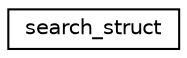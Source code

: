 digraph "Graphical Class Hierarchy"
{
  edge [fontname="Helvetica",fontsize="10",labelfontname="Helvetica",labelfontsize="10"];
  node [fontname="Helvetica",fontsize="10",shape=record];
  rankdir="LR";
  Node0 [label="search_struct",height=0.2,width=0.4,color="black", fillcolor="white", style="filled",URL="$structsearch__struct.html"];
}

